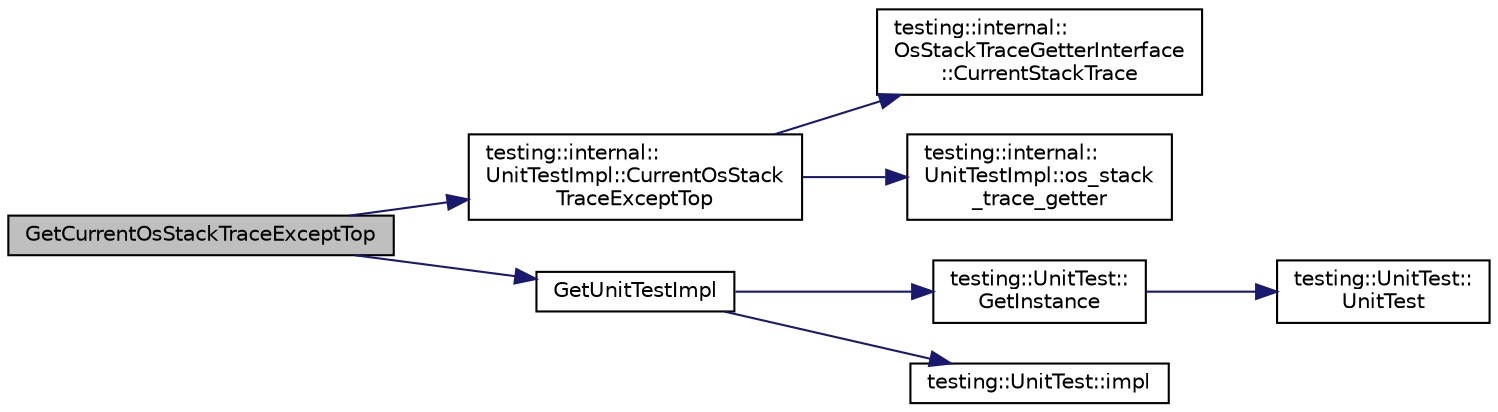 digraph "GetCurrentOsStackTraceExceptTop"
{
 // INTERACTIVE_SVG=YES
 // LATEX_PDF_SIZE
  bgcolor="transparent";
  edge [fontname="Helvetica",fontsize="10",labelfontname="Helvetica",labelfontsize="10"];
  node [fontname="Helvetica",fontsize="10",shape=record];
  rankdir="LR";
  Node1 [label="GetCurrentOsStackTraceExceptTop",height=0.2,width=0.4,color="black", fillcolor="grey75", style="filled", fontcolor="black",tooltip=" "];
  Node1 -> Node2 [color="midnightblue",fontsize="10",style="solid",fontname="Helvetica"];
  Node2 [label="testing::internal::\lUnitTestImpl::CurrentOsStack\lTraceExceptTop",height=0.2,width=0.4,color="black",URL="$d0/de3/classtesting_1_1internal_1_1UnitTestImpl_a243591ed1070d5a856b4243810d85f94.html#a243591ed1070d5a856b4243810d85f94",tooltip=" "];
  Node2 -> Node3 [color="midnightblue",fontsize="10",style="solid",fontname="Helvetica"];
  Node3 [label="testing::internal::\lOsStackTraceGetterInterface\l::CurrentStackTrace",height=0.2,width=0.4,color="black",URL="$da/ddd/classtesting_1_1internal_1_1OsStackTraceGetterInterface_a30712acd78d6c794c2ca1a7ad12f6792.html#a30712acd78d6c794c2ca1a7ad12f6792",tooltip=" "];
  Node2 -> Node4 [color="midnightblue",fontsize="10",style="solid",fontname="Helvetica"];
  Node4 [label="testing::internal::\lUnitTestImpl::os_stack\l_trace_getter",height=0.2,width=0.4,color="black",URL="$d0/de3/classtesting_1_1internal_1_1UnitTestImpl_accb552ad4af910904a9e48c49c5c79a2.html#accb552ad4af910904a9e48c49c5c79a2",tooltip=" "];
  Node1 -> Node5 [color="midnightblue",fontsize="10",style="solid",fontname="Helvetica"];
  Node5 [label="GetUnitTestImpl",height=0.2,width=0.4,color="black",URL="$d0/da7/namespacetesting_1_1internal_ad104a3ca418dd1726ea22240b5d77258.html#ad104a3ca418dd1726ea22240b5d77258",tooltip=" "];
  Node5 -> Node6 [color="midnightblue",fontsize="10",style="solid",fontname="Helvetica"];
  Node6 [label="testing::UnitTest::\lGetInstance",height=0.2,width=0.4,color="black",URL="$d5/d21/classtesting_1_1UnitTest_ad200090b11104aca39f25043701886cf.html#ad200090b11104aca39f25043701886cf",tooltip=" "];
  Node6 -> Node7 [color="midnightblue",fontsize="10",style="solid",fontname="Helvetica"];
  Node7 [label="testing::UnitTest::\lUnitTest",height=0.2,width=0.4,color="black",URL="$d5/d21/classtesting_1_1UnitTest_a3c5dacde37a0ec6c0bf79322f7e355ed.html#a3c5dacde37a0ec6c0bf79322f7e355ed",tooltip=" "];
  Node5 -> Node8 [color="midnightblue",fontsize="10",style="solid",fontname="Helvetica"];
  Node8 [label="testing::UnitTest::impl",height=0.2,width=0.4,color="black",URL="$d5/d21/classtesting_1_1UnitTest_a7fc0e26510d98598fc6632b7e66a281d.html#a7fc0e26510d98598fc6632b7e66a281d",tooltip=" "];
}
